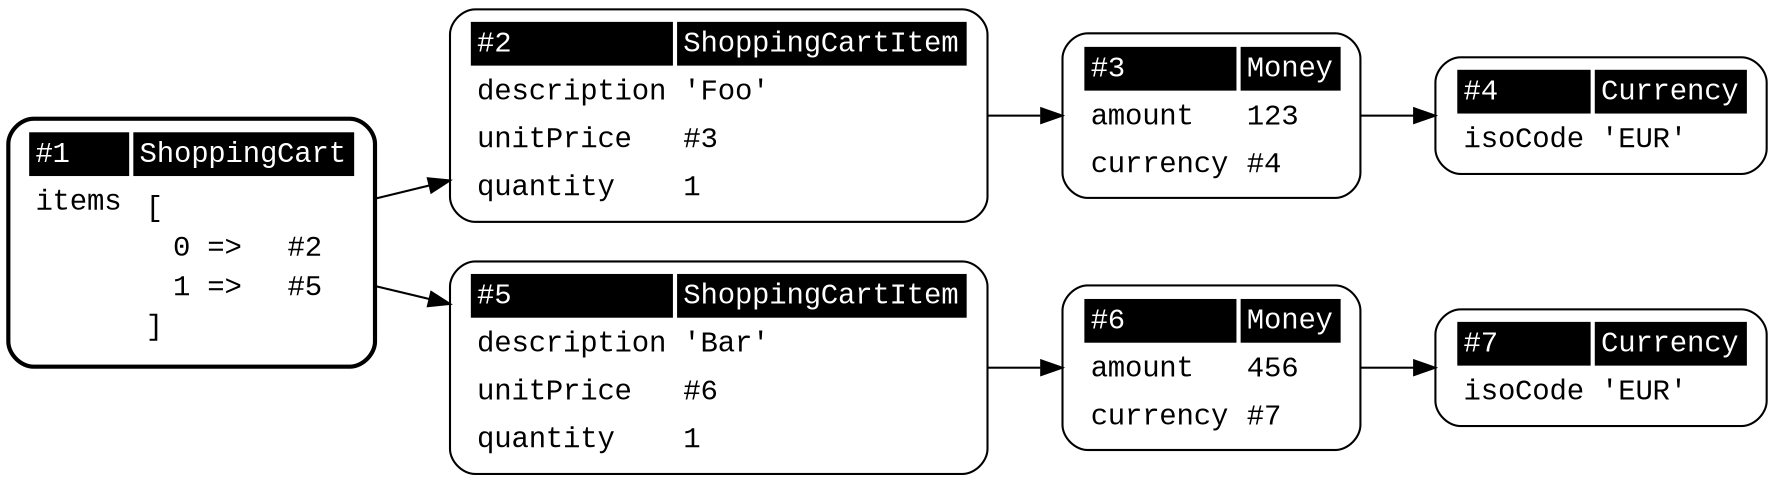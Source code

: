 digraph G {
    graph [fontsize=30 labelloc="t" label="" splines=true overlap=false rankdir = "LR"];
    ratio = auto;

    "object1" [style="filled,bold", penwidth="2", fillcolor="white", fontname="Courier New", shape="Mrecord", label=<<table border="0" cellborder="0" cellpadding="3" bgcolor="white"><tr><td bgcolor="black" align="left"><font color="white">#1</font></td><td bgcolor="black" align="right"><font color="white">ShoppingCart</font></td></tr><tr><td align="left" valign="top">items</td><td align="left" valign="top"><table border="0" cellborder="0" cellpadding="1" bgcolor="white"><tr><td align="left" valign="top" colspan="3">&#91;</td></tr><tr><td></td><td align="left" valign="top">0 =&gt; </td><td align="left" valign="top">#2</td></tr><tr><td></td><td align="left" valign="top">1 =&gt; </td><td align="left" valign="top">#5</td></tr><tr><td align="left" valign="top" colspan="3">&#93;</td></tr></table></td></tr></table>>];
    "object2" [style="filled,bold", penwidth="1", fillcolor="white", fontname="Courier New", shape="Mrecord", label=<<table border="0" cellborder="0" cellpadding="3" bgcolor="white"><tr><td bgcolor="black" align="left"><font color="white">#2</font></td><td bgcolor="black" align="right"><font color="white">ShoppingCartItem</font></td></tr><tr><td align="left" valign="top">description</td><td align="left" valign="top">'Foo'</td></tr><tr><td align="left" valign="top">unitPrice</td><td align="left" valign="top">#3</td></tr><tr><td align="left" valign="top">quantity</td><td align="left" valign="top">1</td></tr></table>>];
    "object3" [style="filled,bold", penwidth="1", fillcolor="white", fontname="Courier New", shape="Mrecord", label=<<table border="0" cellborder="0" cellpadding="3" bgcolor="white"><tr><td bgcolor="black" align="left"><font color="white">#3</font></td><td bgcolor="black" align="right"><font color="white">Money</font></td></tr><tr><td align="left" valign="top">amount</td><td align="left" valign="top">123</td></tr><tr><td align="left" valign="top">currency</td><td align="left" valign="top">#4</td></tr></table>>];
    "object4" [style="filled,bold", penwidth="1", fillcolor="white", fontname="Courier New", shape="Mrecord", label=<<table border="0" cellborder="0" cellpadding="3" bgcolor="white"><tr><td bgcolor="black" align="left"><font color="white">#4</font></td><td bgcolor="black" align="right"><font color="white">Currency</font></td></tr><tr><td align="left" valign="top">isoCode</td><td align="left" valign="top">'EUR'</td></tr></table>>];
    "object5" [style="filled,bold", penwidth="1", fillcolor="white", fontname="Courier New", shape="Mrecord", label=<<table border="0" cellborder="0" cellpadding="3" bgcolor="white"><tr><td bgcolor="black" align="left"><font color="white">#5</font></td><td bgcolor="black" align="right"><font color="white">ShoppingCartItem</font></td></tr><tr><td align="left" valign="top">description</td><td align="left" valign="top">'Bar'</td></tr><tr><td align="left" valign="top">unitPrice</td><td align="left" valign="top">#6</td></tr><tr><td align="left" valign="top">quantity</td><td align="left" valign="top">1</td></tr></table>>];
    "object6" [style="filled,bold", penwidth="1", fillcolor="white", fontname="Courier New", shape="Mrecord", label=<<table border="0" cellborder="0" cellpadding="3" bgcolor="white"><tr><td bgcolor="black" align="left"><font color="white">#6</font></td><td bgcolor="black" align="right"><font color="white">Money</font></td></tr><tr><td align="left" valign="top">amount</td><td align="left" valign="top">456</td></tr><tr><td align="left" valign="top">currency</td><td align="left" valign="top">#7</td></tr></table>>];
    "object7" [style="filled,bold", penwidth="1", fillcolor="white", fontname="Courier New", shape="Mrecord", label=<<table border="0" cellborder="0" cellpadding="3" bgcolor="white"><tr><td bgcolor="black" align="left"><font color="white">#7</font></td><td bgcolor="black" align="right"><font color="white">Currency</font></td></tr><tr><td align="left" valign="top">isoCode</td><td align="left" valign="top">'EUR'</td></tr></table>>];

    object1 -> object2;
    object1 -> object5;
    object2 -> object3;
    object3 -> object4;
    object5 -> object6;
    object6 -> object7;
}
